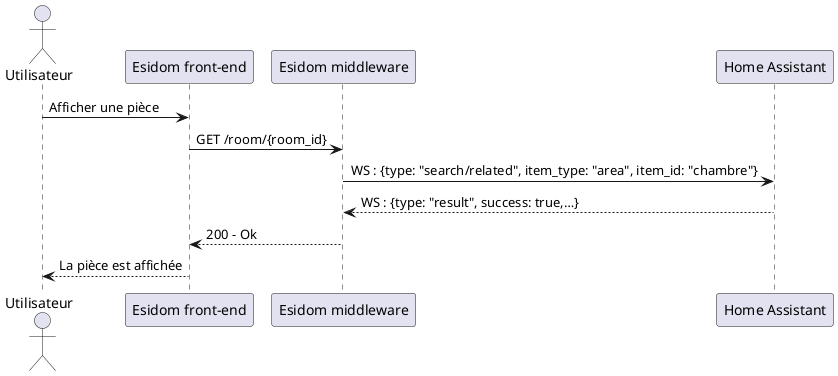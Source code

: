 @startuml afficher pièce

actor "Utilisateur" as u
participant "Esidom front-end" as fe
participant "Esidom middleware" as m
participant "Home Assistant" as ha

u -> fe: Afficher une pièce
fe -> m: GET /room/{room_id}
m -> ha: WS : {type: "search/related", item_type: "area", item_id: "chambre"}
ha --> m: WS : {type: "result", success: true,…}
m --> fe: 200 - Ok
fe --> u: La pièce est affichée

@enduml